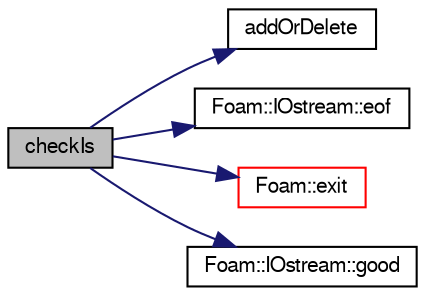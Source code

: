 digraph "checkIs"
{
  bgcolor="transparent";
  edge [fontname="FreeSans",fontsize="10",labelfontname="FreeSans",labelfontsize="10"];
  node [fontname="FreeSans",fontsize="10",shape=record];
  rankdir="LR";
  Node66 [label="checkIs",height=0.2,width=0.4,color="black", fillcolor="grey75", style="filled", fontcolor="black"];
  Node66 -> Node67 [color="midnightblue",fontsize="10",style="solid",fontname="FreeSans"];
  Node67 [label="addOrDelete",height=0.2,width=0.4,color="black",URL="$a25466.html#a856c892b9d66bfd34d00aae1f798f842",tooltip="Add (if bool) cellI to set or delete cellI from set. "];
  Node66 -> Node68 [color="midnightblue",fontsize="10",style="solid",fontname="FreeSans"];
  Node68 [label="Foam::IOstream::eof",height=0.2,width=0.4,color="black",URL="$a26226.html#af3418ac60d0d7a303478f29a387feb3c",tooltip="Return true if end of input seen. "];
  Node66 -> Node69 [color="midnightblue",fontsize="10",style="solid",fontname="FreeSans"];
  Node69 [label="Foam::exit",height=0.2,width=0.4,color="red",URL="$a21124.html#a06ca7250d8e89caf05243ec094843642"];
  Node66 -> Node105 [color="midnightblue",fontsize="10",style="solid",fontname="FreeSans"];
  Node105 [label="Foam::IOstream::good",height=0.2,width=0.4,color="black",URL="$a26226.html#abdcc7f96f487faadc7769afcf58fe992",tooltip="Return true if next operation might succeed. "];
}
